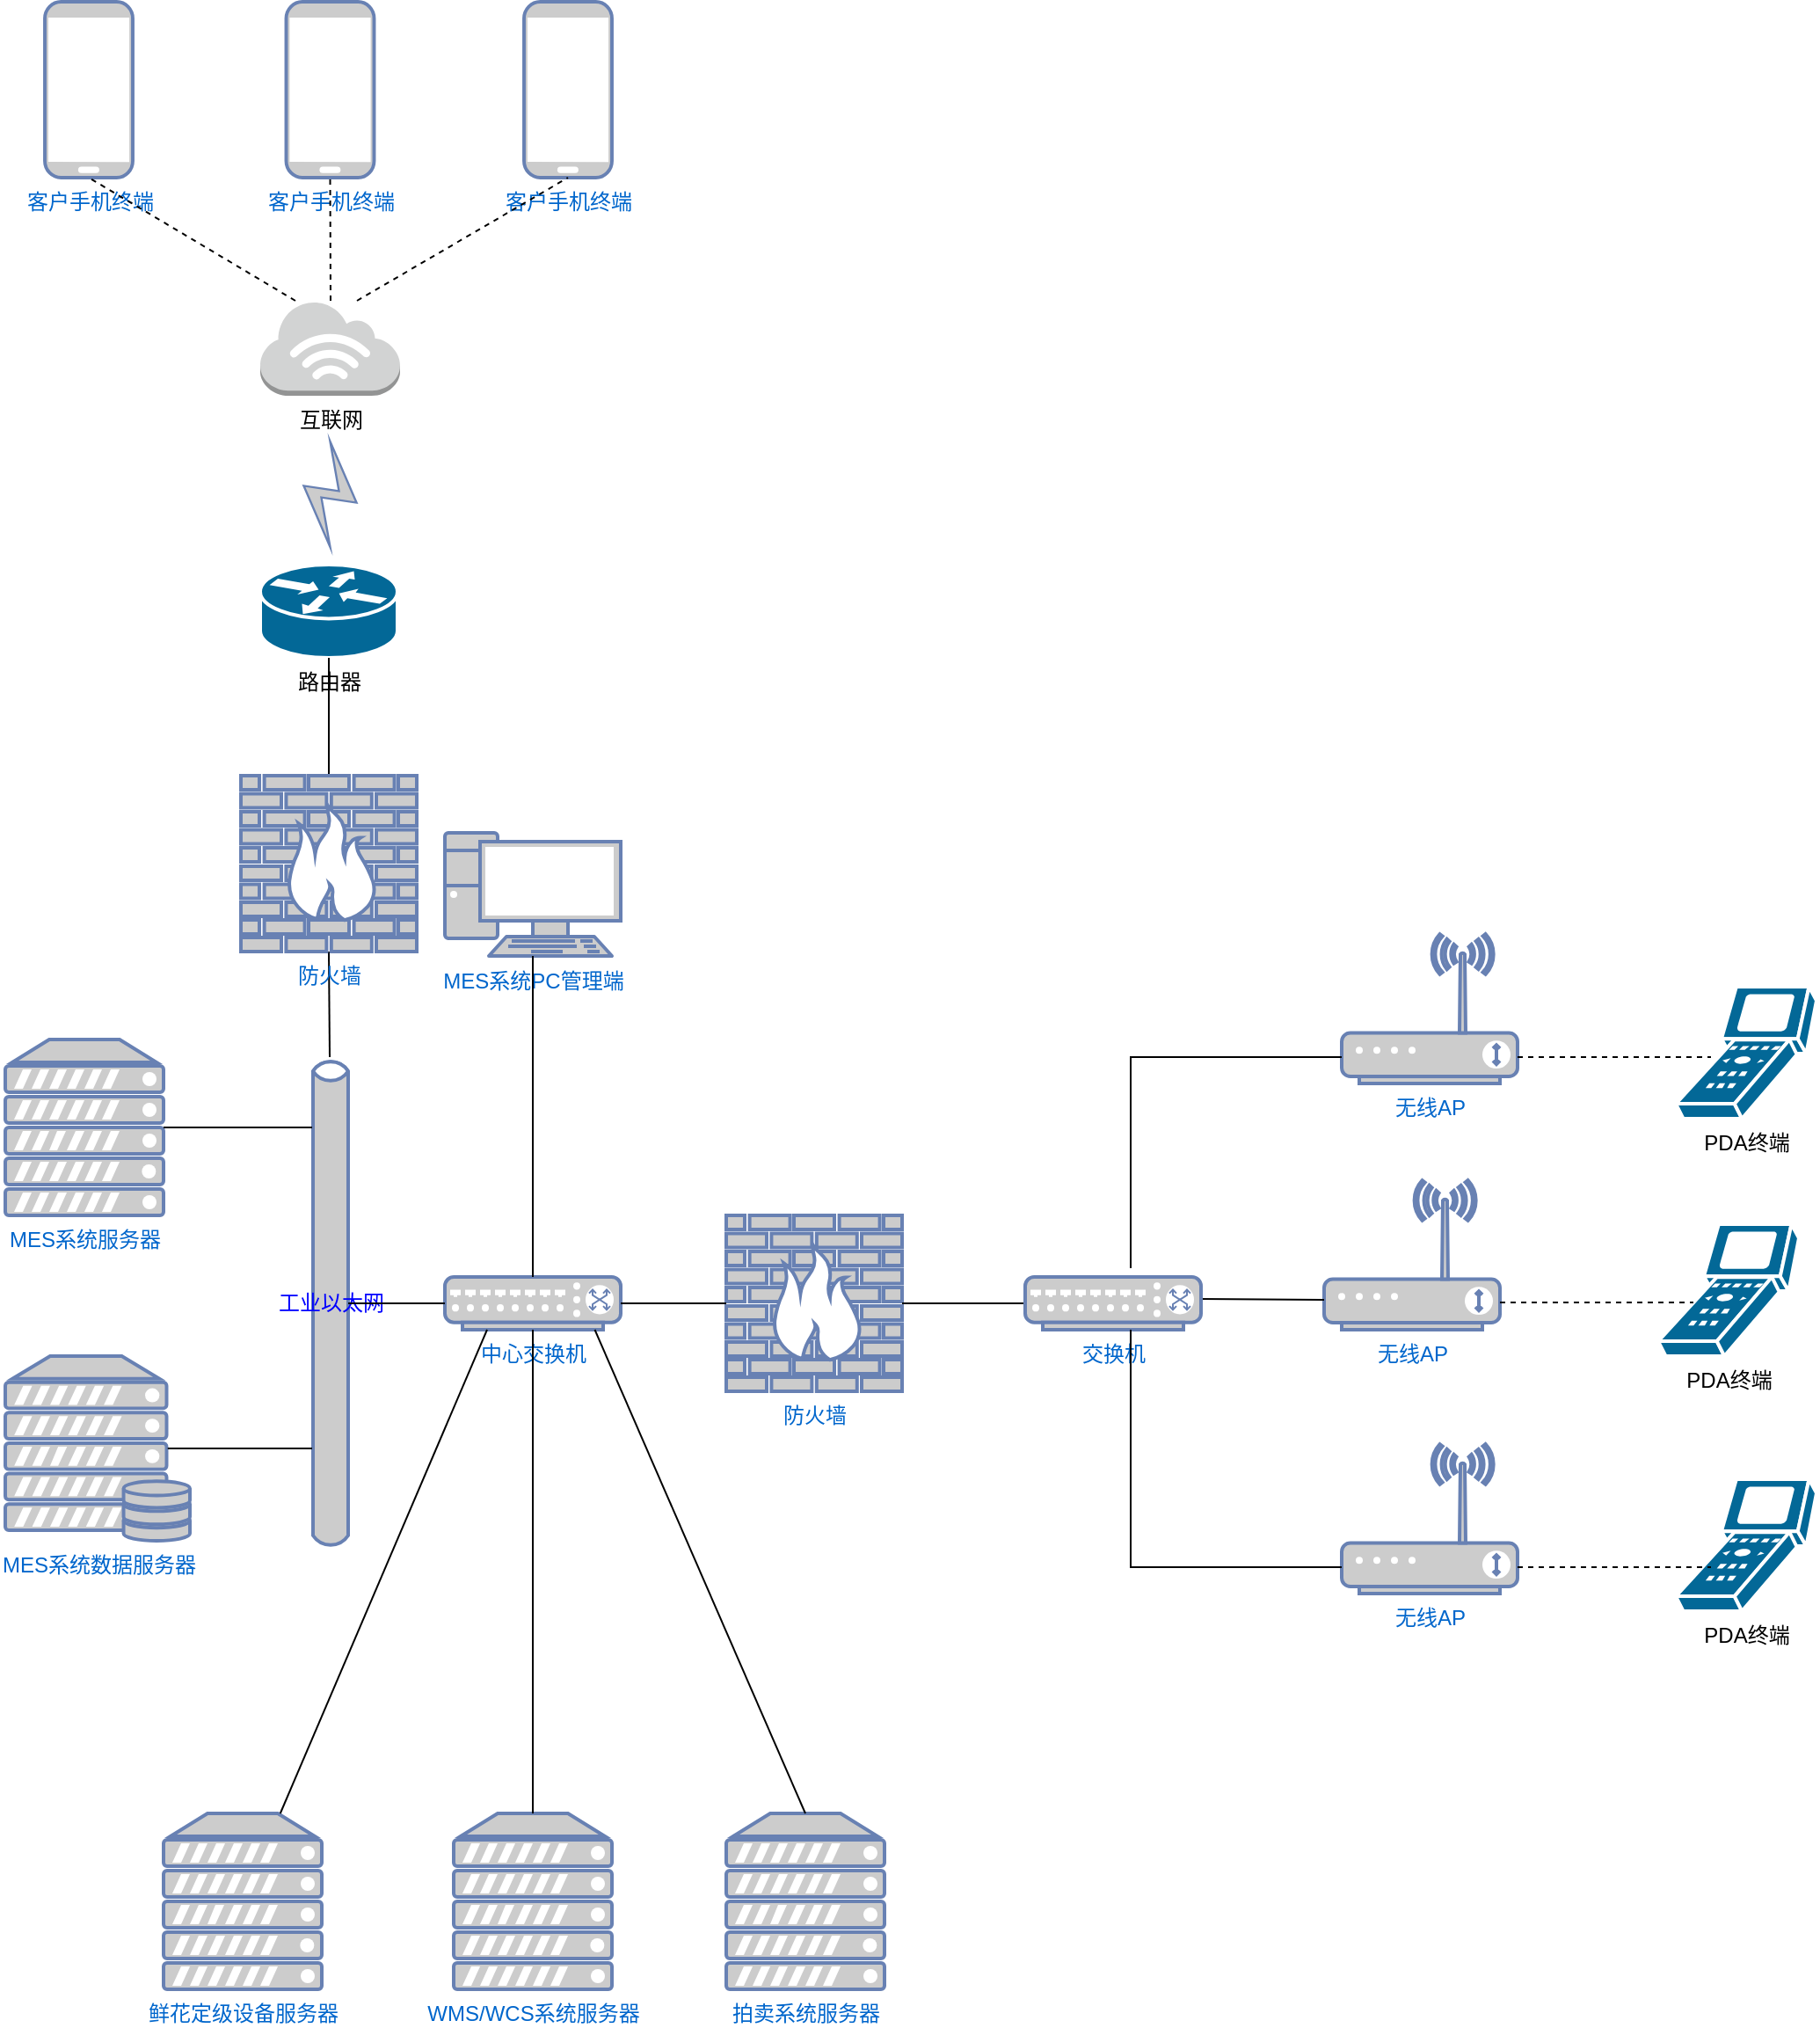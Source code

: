 <mxfile version="24.1.0" type="github">
  <diagram name="第 1 页" id="3fT4_iJ_3DGOH1JY3sx4">
    <mxGraphModel dx="1744" dy="2293" grid="1" gridSize="10" guides="1" tooltips="1" connect="1" arrows="1" fold="1" page="1" pageScale="1" pageWidth="827" pageHeight="1169" math="0" shadow="0">
      <root>
        <mxCell id="0" />
        <mxCell id="1" parent="0" />
        <mxCell id="7UU17NBFL_HB_oGkzHo4-1" value="MES系统服务器" style="fontColor=#0066CC;verticalAlign=top;verticalLabelPosition=bottom;labelPosition=center;align=center;html=1;outlineConnect=0;fillColor=#CCCCCC;strokeColor=#6881B3;gradientColor=none;gradientDirection=north;strokeWidth=2;shape=mxgraph.networks.server;" vertex="1" parent="1">
          <mxGeometry x="30" y="300" width="90" height="100" as="geometry" />
        </mxCell>
        <mxCell id="7UU17NBFL_HB_oGkzHo4-2" value="MES系统数据服务器" style="fontColor=#0066CC;verticalAlign=top;verticalLabelPosition=bottom;labelPosition=center;align=center;html=1;outlineConnect=0;fillColor=#CCCCCC;strokeColor=#6881B3;gradientColor=none;gradientDirection=north;strokeWidth=2;shape=mxgraph.networks.server_storage;" vertex="1" parent="1">
          <mxGeometry x="30" y="480" width="105" height="105" as="geometry" />
        </mxCell>
        <mxCell id="7UU17NBFL_HB_oGkzHo4-3" value="无线AP" style="fontColor=#0066CC;verticalAlign=top;verticalLabelPosition=bottom;labelPosition=center;align=center;html=1;outlineConnect=0;fillColor=#CCCCCC;strokeColor=#6881B3;gradientColor=none;gradientDirection=north;strokeWidth=2;shape=mxgraph.networks.wireless_modem;" vertex="1" parent="1">
          <mxGeometry x="780" y="380" width="100" height="85" as="geometry" />
        </mxCell>
        <mxCell id="7UU17NBFL_HB_oGkzHo4-4" value="MES系统PC管理端" style="fontColor=#0066CC;verticalAlign=top;verticalLabelPosition=bottom;labelPosition=center;align=center;html=1;outlineConnect=0;fillColor=#CCCCCC;strokeColor=#6881B3;gradientColor=none;gradientDirection=north;strokeWidth=2;shape=mxgraph.networks.pc;" vertex="1" parent="1">
          <mxGeometry x="280" y="182.5" width="100" height="70" as="geometry" />
        </mxCell>
        <mxCell id="7UU17NBFL_HB_oGkzHo4-8" value="客户手机终端" style="fontColor=#0066CC;verticalAlign=top;verticalLabelPosition=bottom;labelPosition=center;align=center;html=1;outlineConnect=0;fillColor=#CCCCCC;strokeColor=#6881B3;gradientColor=none;gradientDirection=north;strokeWidth=2;shape=mxgraph.networks.mobile;" vertex="1" parent="1">
          <mxGeometry x="52.5" y="-290" width="50" height="100" as="geometry" />
        </mxCell>
        <mxCell id="7UU17NBFL_HB_oGkzHo4-9" value="客户手机终端" style="fontColor=#0066CC;verticalAlign=top;verticalLabelPosition=bottom;labelPosition=center;align=center;html=1;outlineConnect=0;fillColor=#CCCCCC;strokeColor=#6881B3;gradientColor=none;gradientDirection=north;strokeWidth=2;shape=mxgraph.networks.mobile;" vertex="1" parent="1">
          <mxGeometry x="325" y="-290" width="50" height="100" as="geometry" />
        </mxCell>
        <mxCell id="7UU17NBFL_HB_oGkzHo4-10" value="中心交换机" style="fontColor=#0066CC;verticalAlign=top;verticalLabelPosition=bottom;labelPosition=center;align=center;html=1;outlineConnect=0;fillColor=#CCCCCC;strokeColor=#6881B3;gradientColor=none;gradientDirection=north;strokeWidth=2;shape=mxgraph.networks.switch;" vertex="1" parent="1">
          <mxGeometry x="280" y="435" width="100" height="30" as="geometry" />
        </mxCell>
        <mxCell id="7UU17NBFL_HB_oGkzHo4-11" value="防火墙" style="fontColor=#0066CC;verticalAlign=top;verticalLabelPosition=bottom;labelPosition=center;align=center;html=1;outlineConnect=0;fillColor=#CCCCCC;strokeColor=#6881B3;gradientColor=none;gradientDirection=north;strokeWidth=2;shape=mxgraph.networks.firewall;" vertex="1" parent="1">
          <mxGeometry x="440" y="400" width="100" height="100" as="geometry" />
        </mxCell>
        <mxCell id="7UU17NBFL_HB_oGkzHo4-12" value="" style="fontColor=#0066CC;verticalAlign=top;verticalLabelPosition=bottom;labelPosition=center;align=center;html=1;outlineConnect=0;fillColor=#CCCCCC;strokeColor=#6881B3;gradientColor=none;gradientDirection=north;strokeWidth=2;shape=mxgraph.networks.comm_link;" vertex="1" parent="1">
          <mxGeometry x="199.75" y="-40" width="30" height="60" as="geometry" />
        </mxCell>
        <mxCell id="7UU17NBFL_HB_oGkzHo4-16" value="&lt;font color=&quot;#0000ff&quot;&gt;工业以太网&lt;/font&gt;" style="html=1;outlineConnect=0;fillColor=#CCCCCC;strokeColor=#6881B3;gradientColor=none;gradientDirection=north;strokeWidth=2;shape=mxgraph.networks.bus;gradientColor=none;gradientDirection=north;fontColor=#ffffff;perimeter=backbonePerimeter;backboneSize=20;direction=south;flipV=1;" vertex="1" parent="1">
          <mxGeometry x="210" y="310" width="10" height="280" as="geometry" />
        </mxCell>
        <mxCell id="7UU17NBFL_HB_oGkzHo4-30" value="" style="endArrow=none;html=1;rounded=0;entryX=0;entryY=0.5;entryDx=0;entryDy=0;entryPerimeter=0;" edge="1" parent="1" source="7UU17NBFL_HB_oGkzHo4-16" target="7UU17NBFL_HB_oGkzHo4-10">
          <mxGeometry width="50" height="50" relative="1" as="geometry">
            <mxPoint x="230" y="450" as="sourcePoint" />
            <mxPoint x="340" y="507.5" as="targetPoint" />
          </mxGeometry>
        </mxCell>
        <mxCell id="7UU17NBFL_HB_oGkzHo4-33" value="" style="endArrow=none;html=1;rounded=0;" edge="1" parent="1" source="7UU17NBFL_HB_oGkzHo4-1" target="7UU17NBFL_HB_oGkzHo4-16">
          <mxGeometry width="50" height="50" relative="1" as="geometry">
            <mxPoint x="140" y="400" as="sourcePoint" />
            <mxPoint x="190" y="350" as="targetPoint" />
          </mxGeometry>
        </mxCell>
        <mxCell id="7UU17NBFL_HB_oGkzHo4-34" value="" style="endArrow=none;html=1;rounded=0;exitX=0.88;exitY=0.5;exitDx=0;exitDy=0;exitPerimeter=0;" edge="1" parent="1" source="7UU17NBFL_HB_oGkzHo4-2" target="7UU17NBFL_HB_oGkzHo4-16">
          <mxGeometry width="50" height="50" relative="1" as="geometry">
            <mxPoint x="250" y="600" as="sourcePoint" />
            <mxPoint x="200" y="530" as="targetPoint" />
          </mxGeometry>
        </mxCell>
        <mxCell id="7UU17NBFL_HB_oGkzHo4-35" value="" style="endArrow=none;html=1;rounded=0;" edge="1" parent="1">
          <mxGeometry width="50" height="50" relative="1" as="geometry">
            <mxPoint x="380" y="450" as="sourcePoint" />
            <mxPoint x="440" y="450" as="targetPoint" />
          </mxGeometry>
        </mxCell>
        <mxCell id="7UU17NBFL_HB_oGkzHo4-36" value="" style="endArrow=none;html=1;rounded=0;" edge="1" parent="1">
          <mxGeometry width="50" height="50" relative="1" as="geometry">
            <mxPoint x="540" y="450" as="sourcePoint" />
            <mxPoint x="610" y="450" as="targetPoint" />
          </mxGeometry>
        </mxCell>
        <mxCell id="7UU17NBFL_HB_oGkzHo4-39" value="路由器" style="shape=mxgraph.cisco.routers.router;sketch=0;html=1;pointerEvents=1;dashed=0;fillColor=#036897;strokeColor=#ffffff;strokeWidth=2;verticalLabelPosition=bottom;verticalAlign=top;align=center;outlineConnect=0;" vertex="1" parent="1">
          <mxGeometry x="175" y="30" width="78" height="53" as="geometry" />
        </mxCell>
        <mxCell id="7UU17NBFL_HB_oGkzHo4-41" value="PDA终端" style="shape=mxgraph.cisco.computers_and_peripherals.scanner;sketch=0;html=1;pointerEvents=1;dashed=0;fillColor=#036897;strokeColor=#ffffff;strokeWidth=2;verticalLabelPosition=bottom;verticalAlign=top;align=center;outlineConnect=0;" vertex="1" parent="1">
          <mxGeometry x="980" y="270" width="80" height="75" as="geometry" />
        </mxCell>
        <mxCell id="7UU17NBFL_HB_oGkzHo4-42" value="互联网" style="outlineConnect=0;dashed=0;verticalLabelPosition=bottom;verticalAlign=top;align=center;html=1;shape=mxgraph.aws3.internet_3;fillColor=#D2D3D3;gradientColor=none;" vertex="1" parent="1">
          <mxGeometry x="175" y="-120" width="79.5" height="54" as="geometry" />
        </mxCell>
        <mxCell id="7UU17NBFL_HB_oGkzHo4-43" value="PDA终端" style="shape=mxgraph.cisco.computers_and_peripherals.scanner;sketch=0;html=1;pointerEvents=1;dashed=0;fillColor=#036897;strokeColor=#ffffff;strokeWidth=2;verticalLabelPosition=bottom;verticalAlign=top;align=center;outlineConnect=0;" vertex="1" parent="1">
          <mxGeometry x="970" y="405" width="80" height="75" as="geometry" />
        </mxCell>
        <mxCell id="7UU17NBFL_HB_oGkzHo4-45" value="无线AP" style="fontColor=#0066CC;verticalAlign=top;verticalLabelPosition=bottom;labelPosition=center;align=center;html=1;outlineConnect=0;fillColor=#CCCCCC;strokeColor=#6881B3;gradientColor=none;gradientDirection=north;strokeWidth=2;shape=mxgraph.networks.wireless_modem;" vertex="1" parent="1">
          <mxGeometry x="790" y="240" width="100" height="85" as="geometry" />
        </mxCell>
        <mxCell id="7UU17NBFL_HB_oGkzHo4-46" value="无线AP" style="fontColor=#0066CC;verticalAlign=top;verticalLabelPosition=bottom;labelPosition=center;align=center;html=1;outlineConnect=0;fillColor=#CCCCCC;strokeColor=#6881B3;gradientColor=none;gradientDirection=north;strokeWidth=2;shape=mxgraph.networks.wireless_modem;" vertex="1" parent="1">
          <mxGeometry x="790" y="530" width="100" height="85" as="geometry" />
        </mxCell>
        <mxCell id="7UU17NBFL_HB_oGkzHo4-48" value="PDA终端" style="shape=mxgraph.cisco.computers_and_peripherals.scanner;sketch=0;html=1;pointerEvents=1;dashed=0;fillColor=#036897;strokeColor=#ffffff;strokeWidth=2;verticalLabelPosition=bottom;verticalAlign=top;align=center;outlineConnect=0;" vertex="1" parent="1">
          <mxGeometry x="980" y="550" width="80" height="75" as="geometry" />
        </mxCell>
        <mxCell id="7UU17NBFL_HB_oGkzHo4-49" value="客户手机终端" style="fontColor=#0066CC;verticalAlign=top;verticalLabelPosition=bottom;labelPosition=center;align=center;html=1;outlineConnect=0;fillColor=#CCCCCC;strokeColor=#6881B3;gradientColor=none;gradientDirection=north;strokeWidth=2;shape=mxgraph.networks.mobile;" vertex="1" parent="1">
          <mxGeometry x="189.75" y="-290" width="50" height="100" as="geometry" />
        </mxCell>
        <mxCell id="7UU17NBFL_HB_oGkzHo4-50" value="" style="endArrow=none;html=1;rounded=0;entryX=0.5;entryY=1;entryDx=0;entryDy=0;entryPerimeter=0;" edge="1" parent="1" source="7UU17NBFL_HB_oGkzHo4-71" target="7UU17NBFL_HB_oGkzHo4-39">
          <mxGeometry width="50" height="50" relative="1" as="geometry">
            <mxPoint x="214.5" y="310" as="sourcePoint" />
            <mxPoint x="214.5" y="243" as="targetPoint" />
          </mxGeometry>
        </mxCell>
        <mxCell id="7UU17NBFL_HB_oGkzHo4-51" value="" style="endArrow=none;html=1;rounded=0;" edge="1" parent="1">
          <mxGeometry width="50" height="50" relative="1" as="geometry">
            <mxPoint x="710" y="447.5" as="sourcePoint" />
            <mxPoint x="780" y="448" as="targetPoint" />
          </mxGeometry>
        </mxCell>
        <mxCell id="7UU17NBFL_HB_oGkzHo4-52" value="交换机" style="fontColor=#0066CC;verticalAlign=top;verticalLabelPosition=bottom;labelPosition=center;align=center;html=1;outlineConnect=0;fillColor=#CCCCCC;strokeColor=#6881B3;gradientColor=none;gradientDirection=north;strokeWidth=2;shape=mxgraph.networks.switch;" vertex="1" parent="1">
          <mxGeometry x="610" y="435" width="100" height="30" as="geometry" />
        </mxCell>
        <mxCell id="7UU17NBFL_HB_oGkzHo4-53" value="" style="endArrow=none;html=1;rounded=0;" edge="1" parent="1">
          <mxGeometry width="50" height="50" relative="1" as="geometry">
            <mxPoint x="790" y="600" as="sourcePoint" />
            <mxPoint x="670" y="465" as="targetPoint" />
            <Array as="points">
              <mxPoint x="790" y="600" />
              <mxPoint x="670" y="600" />
            </Array>
          </mxGeometry>
        </mxCell>
        <mxCell id="7UU17NBFL_HB_oGkzHo4-54" value="" style="endArrow=none;html=1;rounded=0;" edge="1" parent="1">
          <mxGeometry width="50" height="50" relative="1" as="geometry">
            <mxPoint x="790" y="310" as="sourcePoint" />
            <mxPoint x="670" y="430" as="targetPoint" />
            <Array as="points">
              <mxPoint x="790" y="310" />
              <mxPoint x="670" y="310" />
            </Array>
          </mxGeometry>
        </mxCell>
        <mxCell id="7UU17NBFL_HB_oGkzHo4-55" value="" style="endArrow=none;html=1;rounded=0;entryX=0.5;entryY=1;entryDx=0;entryDy=0;entryPerimeter=0;" edge="1" parent="1" target="7UU17NBFL_HB_oGkzHo4-4">
          <mxGeometry width="50" height="50" relative="1" as="geometry">
            <mxPoint x="330" y="435" as="sourcePoint" />
            <mxPoint x="330" y="270" as="targetPoint" />
          </mxGeometry>
        </mxCell>
        <mxCell id="7UU17NBFL_HB_oGkzHo4-56" value="鲜花定级设备服务器" style="fontColor=#0066CC;verticalAlign=top;verticalLabelPosition=bottom;labelPosition=center;align=center;html=1;outlineConnect=0;fillColor=#CCCCCC;strokeColor=#6881B3;gradientColor=none;gradientDirection=north;strokeWidth=2;shape=mxgraph.networks.server;" vertex="1" parent="1">
          <mxGeometry x="120" y="740" width="90" height="100" as="geometry" />
        </mxCell>
        <mxCell id="7UU17NBFL_HB_oGkzHo4-57" value="WMS/WCS系统服务器" style="fontColor=#0066CC;verticalAlign=top;verticalLabelPosition=bottom;labelPosition=center;align=center;html=1;outlineConnect=0;fillColor=#CCCCCC;strokeColor=#6881B3;gradientColor=none;gradientDirection=north;strokeWidth=2;shape=mxgraph.networks.server;" vertex="1" parent="1">
          <mxGeometry x="285" y="740" width="90" height="100" as="geometry" />
        </mxCell>
        <mxCell id="7UU17NBFL_HB_oGkzHo4-58" value="拍卖系统服务器" style="fontColor=#0066CC;verticalAlign=top;verticalLabelPosition=bottom;labelPosition=center;align=center;html=1;outlineConnect=0;fillColor=#CCCCCC;strokeColor=#6881B3;gradientColor=none;gradientDirection=north;strokeWidth=2;shape=mxgraph.networks.server;" vertex="1" parent="1">
          <mxGeometry x="440" y="740" width="90" height="100" as="geometry" />
        </mxCell>
        <mxCell id="7UU17NBFL_HB_oGkzHo4-59" value="" style="endArrow=none;html=1;rounded=0;" edge="1" parent="1" source="7UU17NBFL_HB_oGkzHo4-56">
          <mxGeometry width="50" height="50" relative="1" as="geometry">
            <mxPoint x="254" y="515" as="sourcePoint" />
            <mxPoint x="304" y="465" as="targetPoint" />
          </mxGeometry>
        </mxCell>
        <mxCell id="7UU17NBFL_HB_oGkzHo4-60" value="" style="endArrow=none;html=1;rounded=0;exitX=0.5;exitY=0;exitDx=0;exitDy=0;exitPerimeter=0;" edge="1" parent="1" source="7UU17NBFL_HB_oGkzHo4-57">
          <mxGeometry width="50" height="50" relative="1" as="geometry">
            <mxPoint x="330" y="730" as="sourcePoint" />
            <mxPoint x="330" y="465" as="targetPoint" />
          </mxGeometry>
        </mxCell>
        <mxCell id="7UU17NBFL_HB_oGkzHo4-61" value="" style="endArrow=none;html=1;rounded=0;exitX=0.5;exitY=0;exitDx=0;exitDy=0;exitPerimeter=0;" edge="1" parent="1" source="7UU17NBFL_HB_oGkzHo4-58">
          <mxGeometry width="50" height="50" relative="1" as="geometry">
            <mxPoint x="315.25" y="515" as="sourcePoint" />
            <mxPoint x="365.25" y="465" as="targetPoint" />
          </mxGeometry>
        </mxCell>
        <mxCell id="7UU17NBFL_HB_oGkzHo4-62" value="" style="endArrow=none;dashed=1;html=1;rounded=0;" edge="1" parent="1">
          <mxGeometry width="50" height="50" relative="1" as="geometry">
            <mxPoint x="890" y="310" as="sourcePoint" />
            <mxPoint x="1000" y="310" as="targetPoint" />
          </mxGeometry>
        </mxCell>
        <mxCell id="7UU17NBFL_HB_oGkzHo4-63" value="" style="endArrow=none;dashed=1;html=1;rounded=0;" edge="1" parent="1">
          <mxGeometry width="50" height="50" relative="1" as="geometry">
            <mxPoint x="880" y="449.5" as="sourcePoint" />
            <mxPoint x="990" y="449.5" as="targetPoint" />
          </mxGeometry>
        </mxCell>
        <mxCell id="7UU17NBFL_HB_oGkzHo4-64" value="" style="endArrow=none;dashed=1;html=1;rounded=0;" edge="1" parent="1">
          <mxGeometry width="50" height="50" relative="1" as="geometry">
            <mxPoint x="890" y="600" as="sourcePoint" />
            <mxPoint x="1000" y="600" as="targetPoint" />
          </mxGeometry>
        </mxCell>
        <mxCell id="7UU17NBFL_HB_oGkzHo4-67" value="" style="endArrow=none;dashed=1;html=1;rounded=0;entryX=0.5;entryY=1;entryDx=0;entryDy=0;entryPerimeter=0;" edge="1" parent="1" target="7UU17NBFL_HB_oGkzHo4-8">
          <mxGeometry width="50" height="50" relative="1" as="geometry">
            <mxPoint x="195" y="-120" as="sourcePoint" />
            <mxPoint x="75" y="-160" as="targetPoint" />
          </mxGeometry>
        </mxCell>
        <mxCell id="7UU17NBFL_HB_oGkzHo4-69" value="" style="endArrow=none;dashed=1;html=1;rounded=0;entryX=0.5;entryY=1;entryDx=0;entryDy=0;entryPerimeter=0;" edge="1" parent="1" target="7UU17NBFL_HB_oGkzHo4-9">
          <mxGeometry width="50" height="50" relative="1" as="geometry">
            <mxPoint x="230" y="-120" as="sourcePoint" />
            <mxPoint x="280" y="-170" as="targetPoint" />
          </mxGeometry>
        </mxCell>
        <mxCell id="7UU17NBFL_HB_oGkzHo4-70" value="" style="endArrow=none;dashed=1;html=1;rounded=0;entryX=0.5;entryY=1;entryDx=0;entryDy=0;entryPerimeter=0;" edge="1" parent="1" target="7UU17NBFL_HB_oGkzHo4-49">
          <mxGeometry width="50" height="50" relative="1" as="geometry">
            <mxPoint x="215" y="-120" as="sourcePoint" />
            <mxPoint x="265" y="-170" as="targetPoint" />
          </mxGeometry>
        </mxCell>
        <mxCell id="7UU17NBFL_HB_oGkzHo4-72" value="" style="endArrow=none;html=1;rounded=0;entryX=0.5;entryY=1;entryDx=0;entryDy=0;entryPerimeter=0;" edge="1" parent="1" target="7UU17NBFL_HB_oGkzHo4-71">
          <mxGeometry width="50" height="50" relative="1" as="geometry">
            <mxPoint x="214.5" y="310" as="sourcePoint" />
            <mxPoint x="214" y="83" as="targetPoint" />
          </mxGeometry>
        </mxCell>
        <mxCell id="7UU17NBFL_HB_oGkzHo4-71" value="防火墙" style="fontColor=#0066CC;verticalAlign=top;verticalLabelPosition=bottom;labelPosition=center;align=center;html=1;outlineConnect=0;fillColor=#CCCCCC;strokeColor=#6881B3;gradientColor=none;gradientDirection=north;strokeWidth=2;shape=mxgraph.networks.firewall;" vertex="1" parent="1">
          <mxGeometry x="164" y="150" width="100" height="100" as="geometry" />
        </mxCell>
      </root>
    </mxGraphModel>
  </diagram>
</mxfile>
